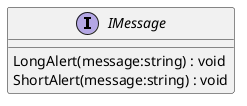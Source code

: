 @startuml
interface IMessage {
    LongAlert(message:string) : void
    ShortAlert(message:string) : void
}
@enduml
